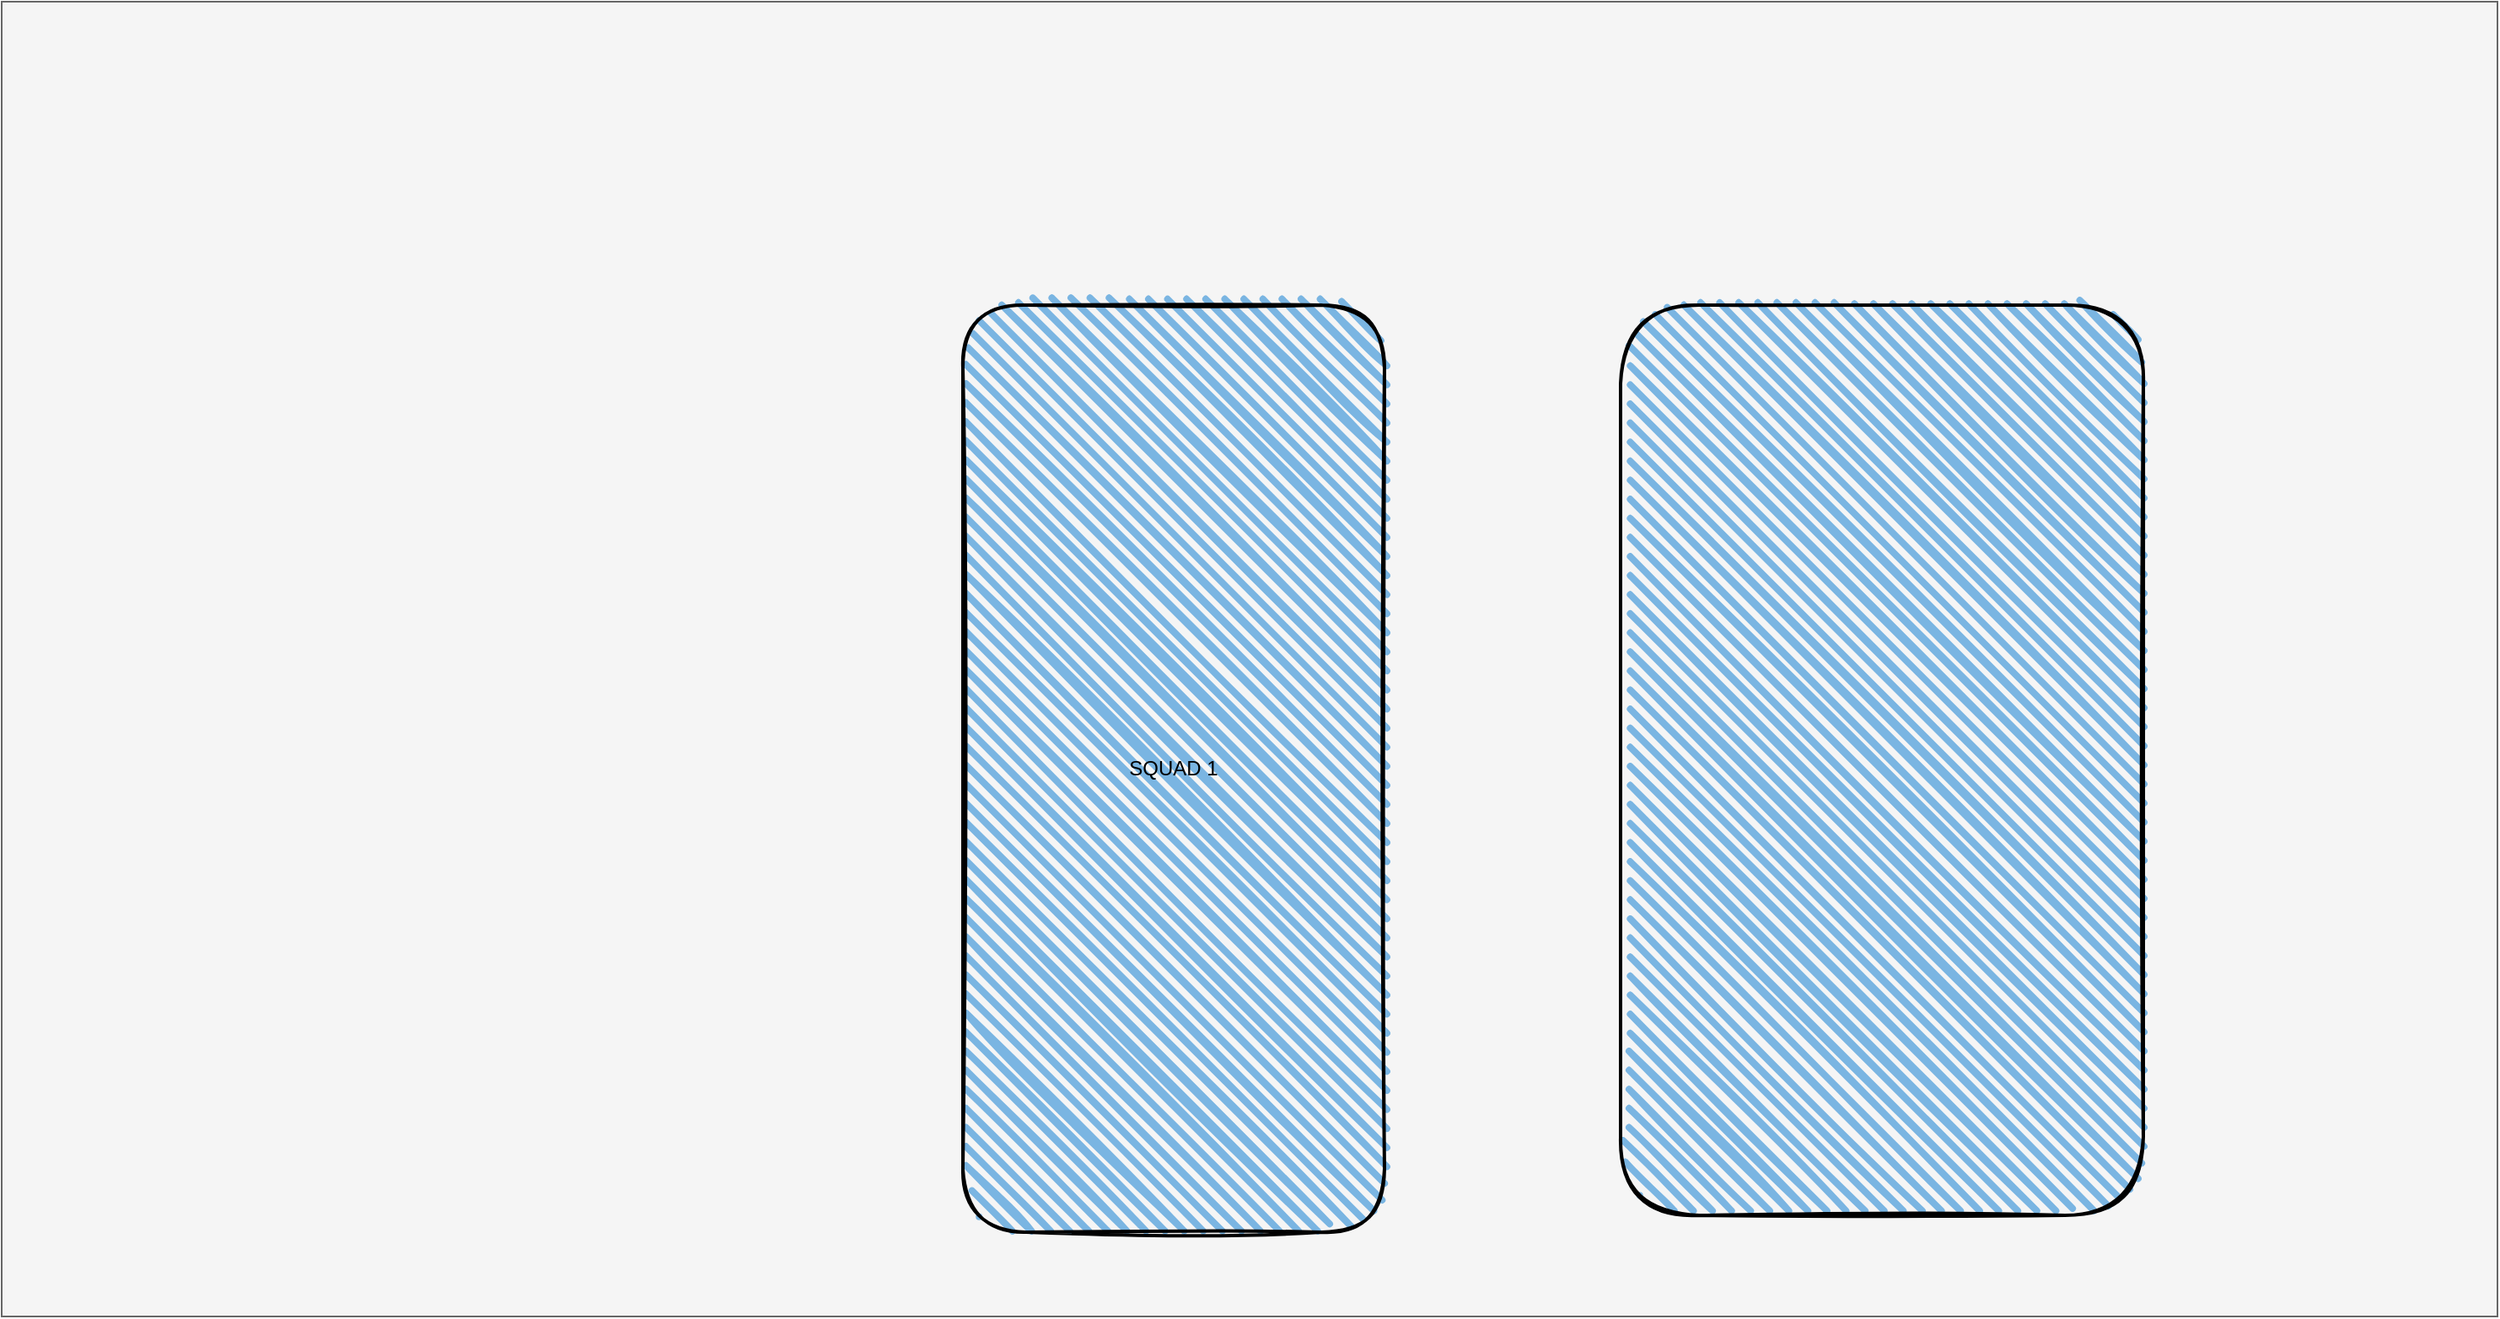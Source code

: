 <mxfile version="14.4.3" type="github">
  <diagram id="oZFeqEb4DuBPikCs4jgm" name="Page-1">
    <mxGraphModel dx="2912" dy="2409" grid="1" gridSize="10" guides="1" tooltips="1" connect="1" arrows="1" fold="1" page="1" pageScale="1" pageWidth="1169" pageHeight="826" math="0" shadow="0">
      <root>
        <mxCell id="0" />
        <mxCell id="1" parent="0" />
        <mxCell id="DUvPz9e66lcGzT_nXJd--2" value="" style="rounded=0;whiteSpace=wrap;html=1;fillColor=#f5f5f5;strokeColor=#666666;fontColor=#333333;" vertex="1" parent="1">
          <mxGeometry x="-1160" y="-810" width="1480" height="780" as="geometry" />
        </mxCell>
        <mxCell id="DUvPz9e66lcGzT_nXJd--3" value="SQUAD 1" style="rounded=1;whiteSpace=wrap;html=1;strokeWidth=2;fillWeight=4;hachureGap=8;hachureAngle=45;sketch=1;fillColor=#7AB5E2;" vertex="1" parent="1">
          <mxGeometry x="-590" y="-630" width="250" height="550" as="geometry" />
        </mxCell>
        <mxCell id="DUvPz9e66lcGzT_nXJd--4" value="" style="rounded=1;whiteSpace=wrap;html=1;strokeWidth=2;fillWeight=4;hachureGap=8;hachureAngle=45;sketch=1;fillColor=#7AB5E2;" vertex="1" parent="1">
          <mxGeometry x="-200" y="-630" width="310" height="540" as="geometry" />
        </mxCell>
      </root>
    </mxGraphModel>
  </diagram>
</mxfile>
